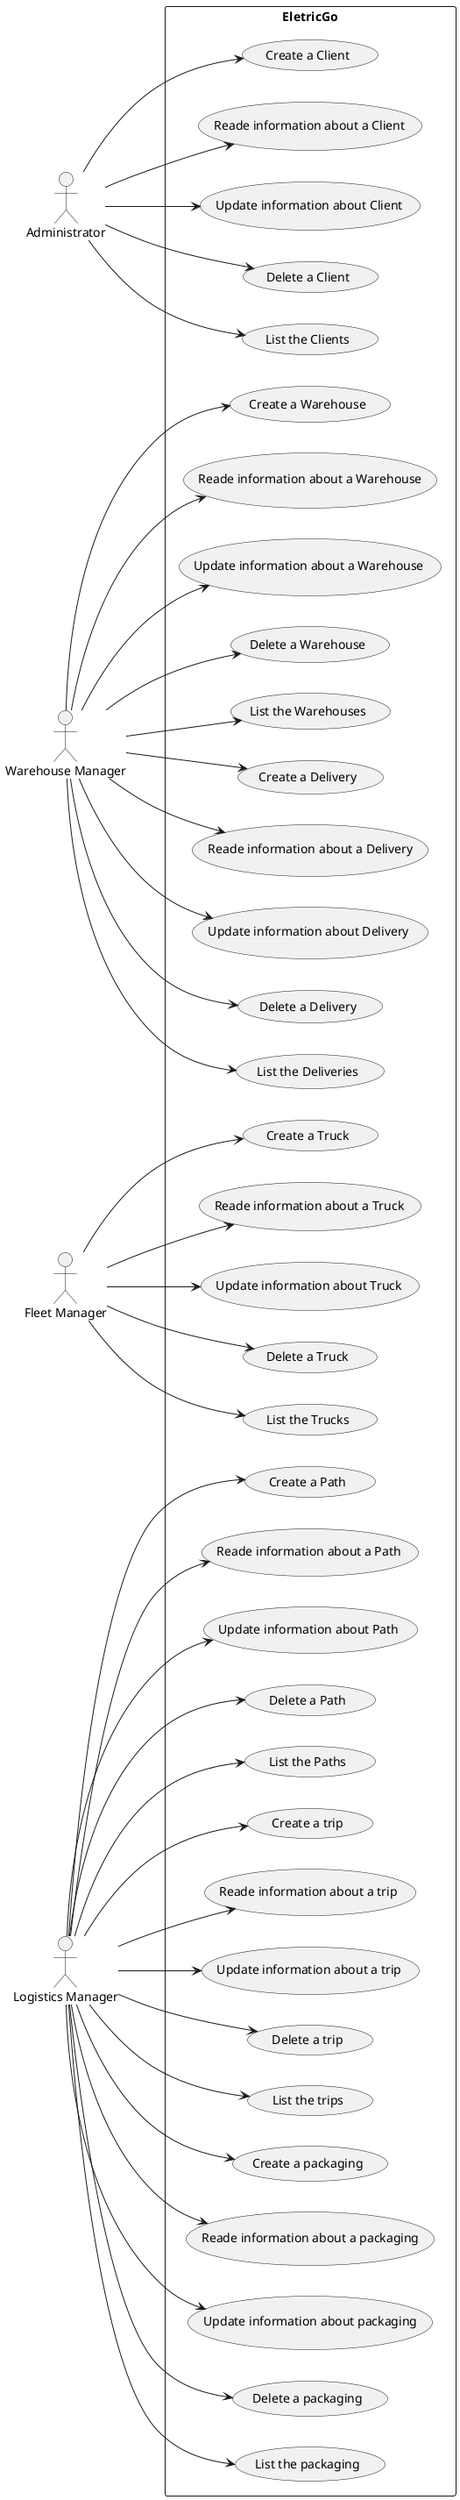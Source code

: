 @startuml

left to right direction
actor "Administrator" as ADM
actor "Warehouse Manager" as MNG
actor "Fleet Manager" as FMNG
actor "Logistics Manager" as LMNG

rectangle EletricGo {

    usecase "Create a Warehouse" as UC1
    usecase "Reade information about a Warehouse" as UC2
    usecase "Update information about a Warehouse " as UC3
    usecase "Delete a Warehouse" as UC4
    usecase "List the Warehouses" as UC5

    usecase "Create a Delivery" as UC6
    usecase "Reade information about a Delivery" as UC7
    usecase "Update information about Delivery " as UC8
    usecase "Delete a Delivery" as UC9
    usecase "List the Deliveries" as UC10

    usecase "Create a Truck" as UC11
    usecase "Reade information about a Truck" as UC12
    usecase "Update information about Truck" as UC13
    usecase "Delete a Truck" as UC14
    usecase "List the Trucks" as UC15

    usecase "Create a Path" as UC16
    usecase "Reade information about a Path" as UC17
    usecase "Update information about Path" as UC18
    usecase "Delete a Path" as UC19
    usecase "List the Paths" as UC20

    usecase "Create a Client" as UC21
    usecase "Reade information about a Client" as UC22
    usecase "Update information about Client" as UC23
    usecase "Delete a Client" as UC24
    usecase "List the Clients" as UC25
    
    usecase "Create a packaging" as UC26
    usecase "Reade information about a packaging" as UC27
    usecase "Update information about packaging" as UC28
    usecase "Delete a packaging" as UC29
    usecase "List the packaging" as UC30
    
    usecase "Create a trip" as UC31
    usecase "Reade information about a trip" as UC32
    usecase "Update information about a trip" as UC33
    usecase "Delete a trip" as UC34
    usecase "List the trips" as UC35


}


MNG --> UC1
MNG --> UC2
MNG --> UC3
MNG --> UC4
MNG --> UC5

MNG --> UC6
MNG --> UC7
MNG --> UC8
MNG --> UC9
MNG --> UC10

FMNG --> UC11
FMNG --> UC12
FMNG --> UC13
FMNG --> UC14
FMNG --> UC15

LMNG --> UC16
LMNG --> UC17
LMNG --> UC18
LMNG --> UC19
LMNG --> UC20

LMNG --> UC26
LMNG --> UC27
LMNG --> UC28
LMNG --> UC29
LMNG --> UC30

LMNG --> UC31
LMNG --> UC32
LMNG --> UC33
LMNG --> UC34
LMNG --> UC35

ADM --> UC21
ADM --> UC22
ADM --> UC23
ADM --> UC24
ADM --> UC25


@enduml
